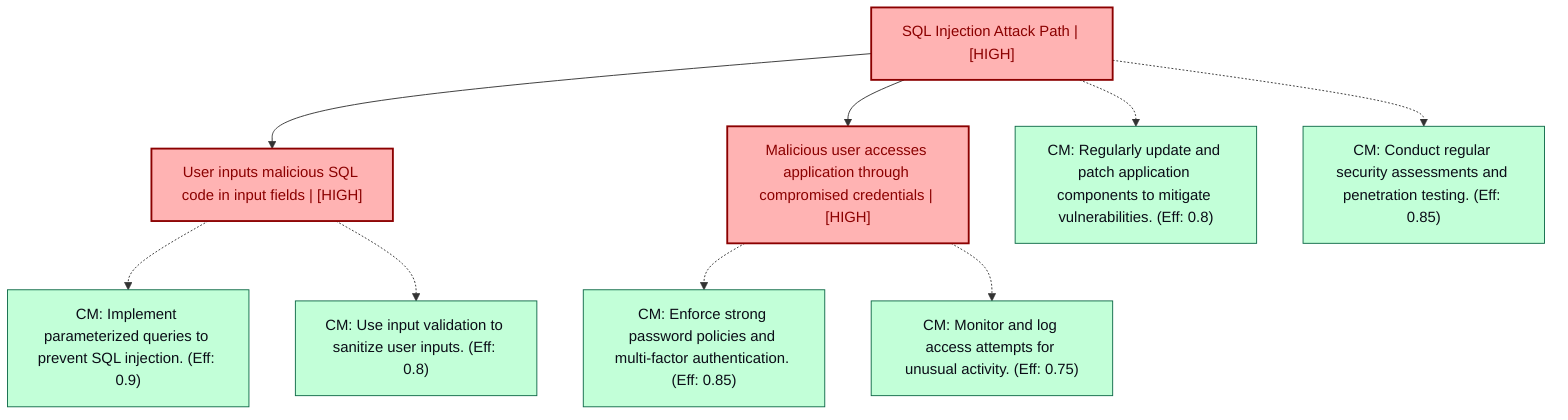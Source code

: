 graph TB
  node_01K62D5F6T4K8VBM0FQP9K2EB4["SQL Injection Attack Path | [HIGH]"]:::highRisk
  node_01K62D5F6T4K8VBM0FQP9K2EB5["User inputs malicious SQL code in input fields | [HIGH]"]:::highRisk
  node_01K62D5F6T4K8VBM0FQP9K2EB5_cm_0["CM: Implement parameterized queries to prevent SQL injection. (Eff: 0.9)"]:::countermeasure
  node_01K62D5F6T4K8VBM0FQP9K2EB5_cm_1["CM: Use input validation to sanitize user inputs. (Eff: 0.8)"]:::countermeasure
  node_01K62D5F6T4K8VBM0FQP9K2EB6["Malicious user accesses application through compromised credentials | [HIGH]"]:::highRisk
  node_01K62D5F6T4K8VBM0FQP9K2EB6_cm_0["CM: Enforce strong password policies and multi-factor authentication. (Eff: 0.85)"]:::countermeasure
  node_01K62D5F6T4K8VBM0FQP9K2EB6_cm_1["CM: Monitor and log access attempts for unusual activity. (Eff: 0.75)"]:::countermeasure
  node_01K62D5F6T4K8VBM0FQP9K2EB4_cm_0["CM: Regularly update and patch application components to mitigate vulnerabilities. (Eff: 0.8)"]:::countermeasure
  node_01K62D5F6T4K8VBM0FQP9K2EB4_cm_1["CM: Conduct regular security assessments and penetration testing. (Eff: 0.85)"]:::countermeasure

  node_01K62D5F6T4K8VBM0FQP9K2EB4 --> node_01K62D5F6T4K8VBM0FQP9K2EB5
  node_01K62D5F6T4K8VBM0FQP9K2EB5 -.-> node_01K62D5F6T4K8VBM0FQP9K2EB5_cm_0
  node_01K62D5F6T4K8VBM0FQP9K2EB5 -.-> node_01K62D5F6T4K8VBM0FQP9K2EB5_cm_1
  node_01K62D5F6T4K8VBM0FQP9K2EB4 --> node_01K62D5F6T4K8VBM0FQP9K2EB6
  node_01K62D5F6T4K8VBM0FQP9K2EB6 -.-> node_01K62D5F6T4K8VBM0FQP9K2EB6_cm_0
  node_01K62D5F6T4K8VBM0FQP9K2EB6 -.-> node_01K62D5F6T4K8VBM0FQP9K2EB6_cm_1
  node_01K62D5F6T4K8VBM0FQP9K2EB4 -.-> node_01K62D5F6T4K8VBM0FQP9K2EB4_cm_0
  node_01K62D5F6T4K8VBM0FQP9K2EB4 -.-> node_01K62D5F6T4K8VBM0FQP9K2EB4_cm_1

  classDef andNode fill:#FFB3B3,stroke:#8B0000,stroke-width:2px,color:#0B0D17
  classDef orNode fill:#C2FFD8,stroke:#106B49,stroke-width:2px,color:#0B0D17
  classDef leafNode fill:#73d1ff,stroke:#29ABE2,stroke-width:2px,color:#0B0D17
  classDef highRisk fill:#FFB3B3,color:#8B0000,stroke:#8B0000,stroke-width:2px
  classDef mediumRisk fill:#FFF200,stroke:#7A6300,stroke-width:1px,color:#0B0D17
  classDef lowRisk fill:#FFF2B3,stroke:#FFF2B3,stroke-width:1px,color:#0B0D17
  classDef countermeasure fill:#C2FFD8,stroke:#106B49,stroke-width:1px,color:#0B0D17
  classDef reference fill:#ffa1ad,stroke:#A259FF,stroke-width:1px,stroke-dasharray:3 3,color:#0B0D17
  classDef mitreNode stroke-dasharray:5 5
  classDef note fill:#ffffcc,stroke:#ffcc00,stroke-width:2px,stroke-dasharray:5 5